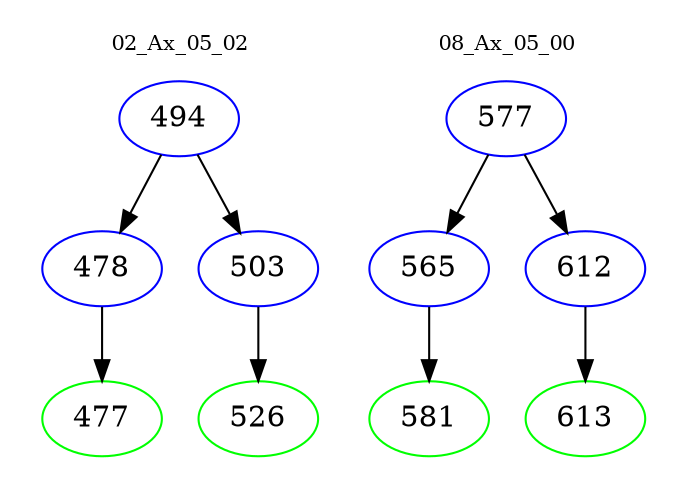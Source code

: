 digraph{
subgraph cluster_0 {
color = white
label = "02_Ax_05_02";
fontsize=10;
T0_494 [label="494", color="blue"]
T0_494 -> T0_478 [color="black"]
T0_478 [label="478", color="blue"]
T0_478 -> T0_477 [color="black"]
T0_477 [label="477", color="green"]
T0_494 -> T0_503 [color="black"]
T0_503 [label="503", color="blue"]
T0_503 -> T0_526 [color="black"]
T0_526 [label="526", color="green"]
}
subgraph cluster_1 {
color = white
label = "08_Ax_05_00";
fontsize=10;
T1_577 [label="577", color="blue"]
T1_577 -> T1_565 [color="black"]
T1_565 [label="565", color="blue"]
T1_565 -> T1_581 [color="black"]
T1_581 [label="581", color="green"]
T1_577 -> T1_612 [color="black"]
T1_612 [label="612", color="blue"]
T1_612 -> T1_613 [color="black"]
T1_613 [label="613", color="green"]
}
}

